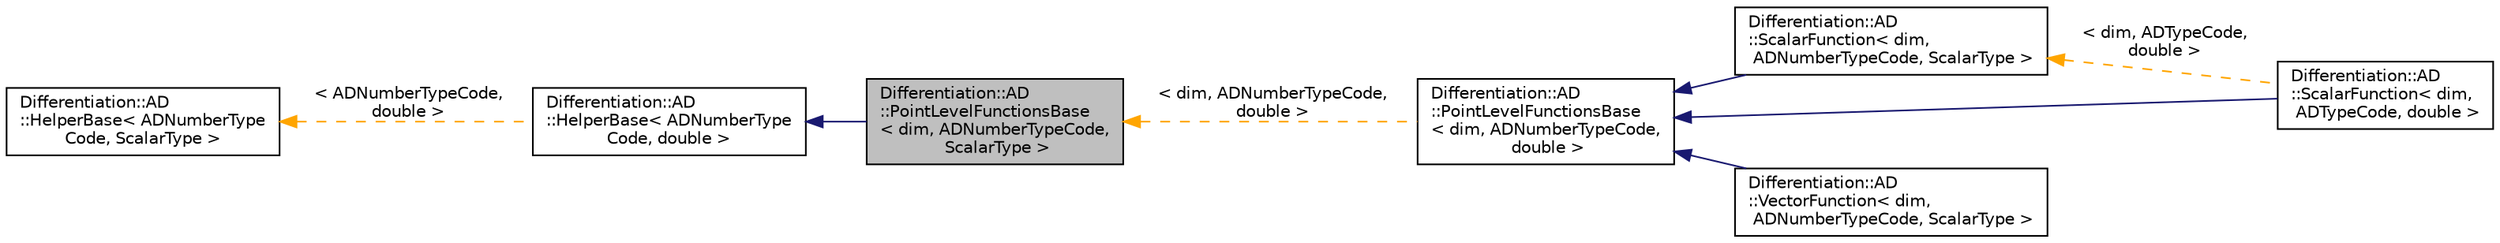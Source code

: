 digraph "Differentiation::AD::PointLevelFunctionsBase&lt; dim, ADNumberTypeCode, ScalarType &gt;"
{
 // LATEX_PDF_SIZE
  edge [fontname="Helvetica",fontsize="10",labelfontname="Helvetica",labelfontsize="10"];
  node [fontname="Helvetica",fontsize="10",shape=record];
  rankdir="LR";
  Node1 [label="Differentiation::AD\l::PointLevelFunctionsBase\l\< dim, ADNumberTypeCode,\l ScalarType \>",height=0.2,width=0.4,color="black", fillcolor="grey75", style="filled", fontcolor="black",tooltip=" "];
  Node2 -> Node1 [dir="back",color="midnightblue",fontsize="10",style="solid",fontname="Helvetica"];
  Node2 [label="Differentiation::AD\l::HelperBase\< ADNumberType\lCode, double \>",height=0.2,width=0.4,color="black", fillcolor="white", style="filled",URL="$classDifferentiation_1_1AD_1_1HelperBase.html",tooltip=" "];
  Node3 -> Node2 [dir="back",color="orange",fontsize="10",style="dashed",label=" \< ADNumberTypeCode,\l double \>" ,fontname="Helvetica"];
  Node3 [label="Differentiation::AD\l::HelperBase\< ADNumberType\lCode, ScalarType \>",height=0.2,width=0.4,color="black", fillcolor="white", style="filled",URL="$classDifferentiation_1_1AD_1_1HelperBase.html",tooltip=" "];
  Node1 -> Node4 [dir="back",color="orange",fontsize="10",style="dashed",label=" \< dim, ADNumberTypeCode,\l double \>" ,fontname="Helvetica"];
  Node4 [label="Differentiation::AD\l::PointLevelFunctionsBase\l\< dim, ADNumberTypeCode,\l double \>",height=0.2,width=0.4,color="black", fillcolor="white", style="filled",URL="$classDifferentiation_1_1AD_1_1PointLevelFunctionsBase.html",tooltip=" "];
  Node4 -> Node5 [dir="back",color="midnightblue",fontsize="10",style="solid",fontname="Helvetica"];
  Node5 [label="Differentiation::AD\l::ScalarFunction\< dim,\l ADNumberTypeCode, ScalarType \>",height=0.2,width=0.4,color="black", fillcolor="white", style="filled",URL="$classDifferentiation_1_1AD_1_1ScalarFunction.html",tooltip=" "];
  Node5 -> Node6 [dir="back",color="orange",fontsize="10",style="dashed",label=" \< dim, ADTypeCode,\l double \>" ,fontname="Helvetica"];
  Node6 [label="Differentiation::AD\l::ScalarFunction\< dim,\l ADTypeCode, double \>",height=0.2,width=0.4,color="black", fillcolor="white", style="filled",URL="$classDifferentiation_1_1AD_1_1ScalarFunction.html",tooltip=" "];
  Node4 -> Node7 [dir="back",color="midnightblue",fontsize="10",style="solid",fontname="Helvetica"];
  Node7 [label="Differentiation::AD\l::VectorFunction\< dim,\l ADNumberTypeCode, ScalarType \>",height=0.2,width=0.4,color="black", fillcolor="white", style="filled",URL="$classDifferentiation_1_1AD_1_1VectorFunction.html",tooltip=" "];
  Node4 -> Node6 [dir="back",color="midnightblue",fontsize="10",style="solid",fontname="Helvetica"];
}
